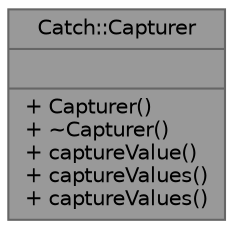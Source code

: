 digraph "Catch::Capturer"
{
 // LATEX_PDF_SIZE
  bgcolor="transparent";
  edge [fontname=Helvetica,fontsize=10,labelfontname=Helvetica,labelfontsize=10];
  node [fontname=Helvetica,fontsize=10,shape=box,height=0.2,width=0.4];
  Node1 [shape=record,label="{Catch::Capturer\n||+ Capturer()\l+ ~Capturer()\l+ captureValue()\l+ captureValues()\l+ captureValues()\l}",height=0.2,width=0.4,color="gray40", fillcolor="grey60", style="filled", fontcolor="black",tooltip=" "];
}
